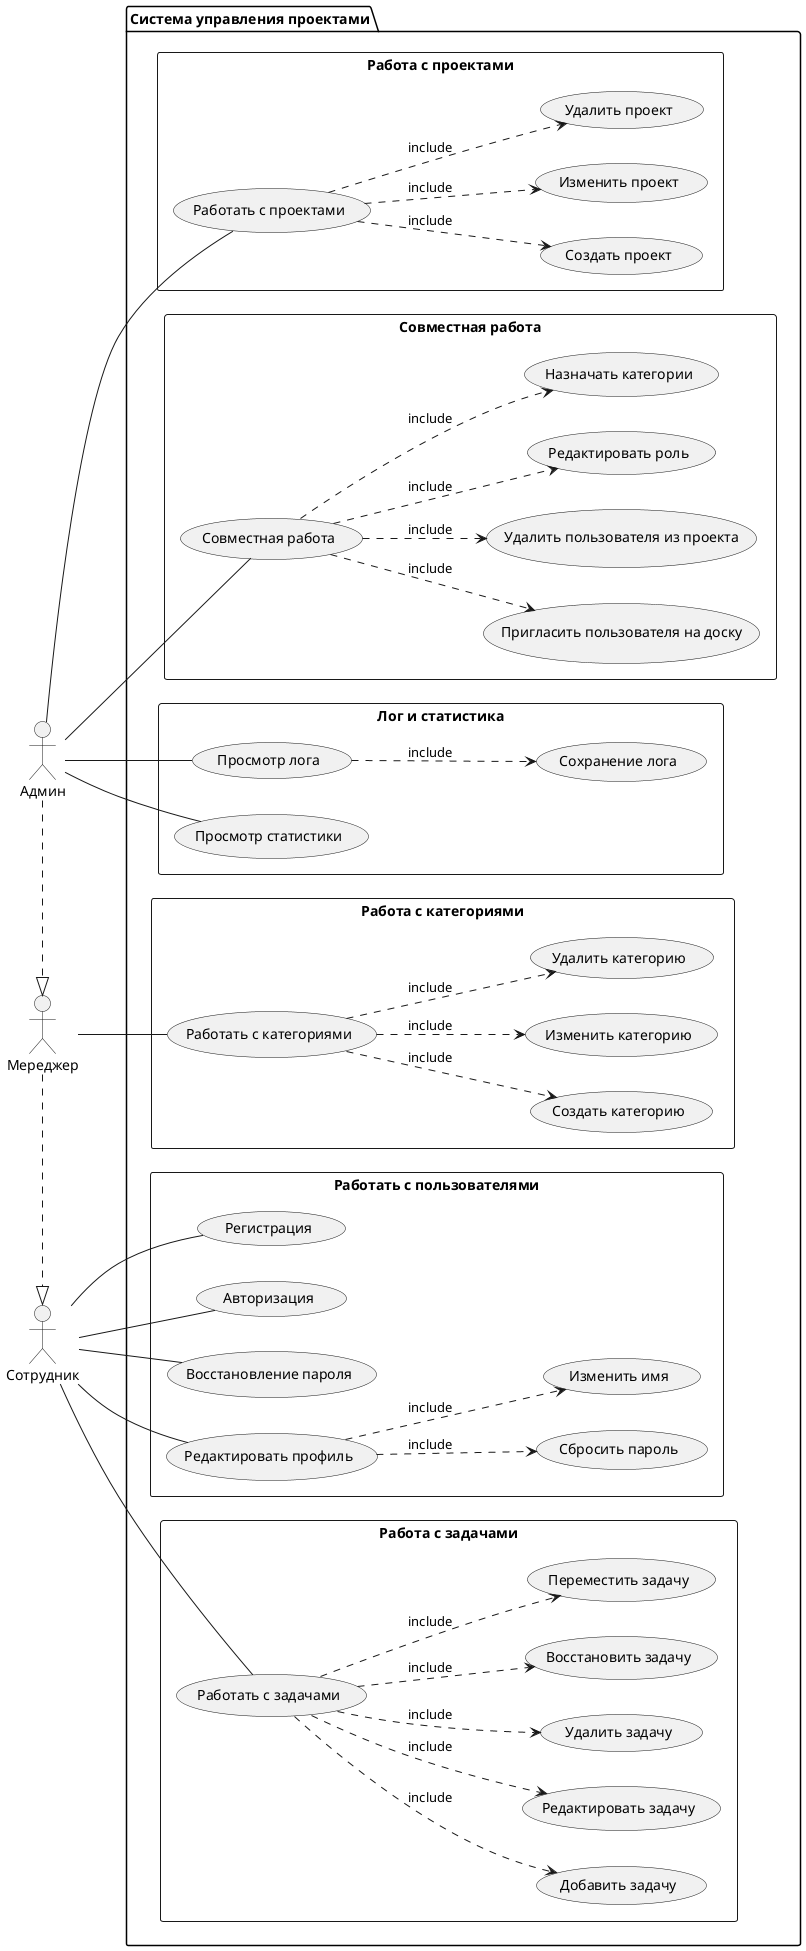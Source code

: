 @startuml usecaseDiagram
left to right direction

actor Мереджер as Manager
actor Админ as Admin
actor Сотрудник as Employee
package "Система управления проектами" {
    rectangle "Работать с пользователями" {
        usecase "Регистрация" as RegUC
        usecase "Авторизация" as AuthUC
        usecase "Восстановление пароля" as RecoveryUC

        usecase "Редактировать профиль" as UserUC
            usecase "Сбросить пароль" as PassUC
            usecase "Изменить имя" as NameUC
    }

    rectangle "Работа с проектами" {
        usecase "Работать с проектами" as ProjectUC
            usecase "Создать проект" as ProjectCreateUC
            usecase "Изменить проект" as ProjectEditUC
            usecase "Удалить проект" as ProjectDeleteUC
    }
    rectangle "Работа с категориями" {
        usecase "Работать с катeгориями" as СategoryUC
            usecase "Создать катeгорию" as СategoryCreateUC
            usecase "Изменить катeгорию" as СategoryEditUC
            usecase "Удалить катeгорию" as СategoryDeleteUC
    }

    rectangle "Работа с задачами" {
        usecase "Работать с задачами" as TaskUC
            usecase "Добавить задачу" as TaskCreateUC
            usecase "Редактировать задачу" as TaskEditUC
            usecase "Удалить задачу" as TaskDeletetUC
            usecase "Восстановить задачу" as TaskRestoreUC
            usecase "Переместить задачу" as TaskMoveUC
    }

    rectangle "Совместная работа" {
        usecase "Совместная работа" as СollaborationUC
            usecase "Пригласить пользователя на доску" as InviteUC
            usecase "Удалить пользователя из проекта" as RemoveUC
            usecase "Редактировать роль" as UpdateUC
            usecase "Назначать категории" as UserCategoryUC
    }

     rectangle "Лог и статистика" {
            usecase "Просмотр лога" as LogUC
            usecase "Сохранение лога" as SaveLogUC
            usecase "Просмотр статистики" as StatisticsUC
    }


Admin .|> Manager
Manager .|> Employee

Employee -- RegUC
Employee -- AuthUC
Employee -- UserUC
Employee -- RecoveryUC

    UserUC ..> PassUC: "include"
    UserUC ..> NameUC: "include"

Manager -- СategoryUC
    СategoryUC ..> СategoryCreateUC: "include"
    СategoryUC ..> СategoryEditUC: "include"
    СategoryUC ..> СategoryDeleteUC: "include"

Employee -- TaskUC
    TaskUC ..> TaskCreateUC: "include"
    TaskUC ..> TaskEditUC: "include"
    TaskUC ..> TaskDeletetUC: "include"
    TaskUC ..> TaskRestoreUC: "include"
    TaskUC ..> TaskMoveUC: "include"

Admin -- СollaborationUC
    СollaborationUC ..> InviteUC: "include"
    СollaborationUC ..> RemoveUC: "include"
    СollaborationUC ..> UpdateUC: "include"
    СollaborationUC ..> UserCategoryUC: "include"


Admin -- ProjectUC
    ProjectUC ..> ProjectCreateUC: "include"
    ProjectUC ..> ProjectEditUC: "include"
    ProjectUC ..> ProjectDeleteUC: "include"

Admin -- LogUC
Admin -- StatisticsUC
LogUC ..> SaveLogUC: "include"
}
@enduml
